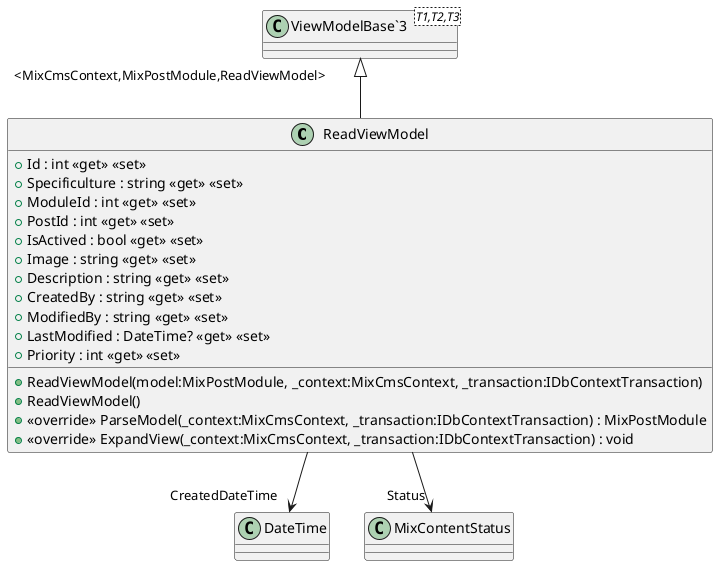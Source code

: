 @startuml
class ReadViewModel {
    + ReadViewModel(model:MixPostModule, _context:MixCmsContext, _transaction:IDbContextTransaction)
    + ReadViewModel()
    + Id : int <<get>> <<set>>
    + Specificulture : string <<get>> <<set>>
    + ModuleId : int <<get>> <<set>>
    + PostId : int <<get>> <<set>>
    + IsActived : bool <<get>> <<set>>
    + Image : string <<get>> <<set>>
    + Description : string <<get>> <<set>>
    + CreatedBy : string <<get>> <<set>>
    + ModifiedBy : string <<get>> <<set>>
    + LastModified : DateTime? <<get>> <<set>>
    + Priority : int <<get>> <<set>>
    + <<override>> ParseModel(_context:MixCmsContext, _transaction:IDbContextTransaction) : MixPostModule
    + <<override>> ExpandView(_context:MixCmsContext, _transaction:IDbContextTransaction) : void
}
class "ViewModelBase`3"<T1,T2,T3> {
}
"ViewModelBase`3" "<MixCmsContext,MixPostModule,ReadViewModel>" <|-- ReadViewModel
ReadViewModel --> "CreatedDateTime" DateTime
ReadViewModel --> "Status" MixContentStatus
@enduml
